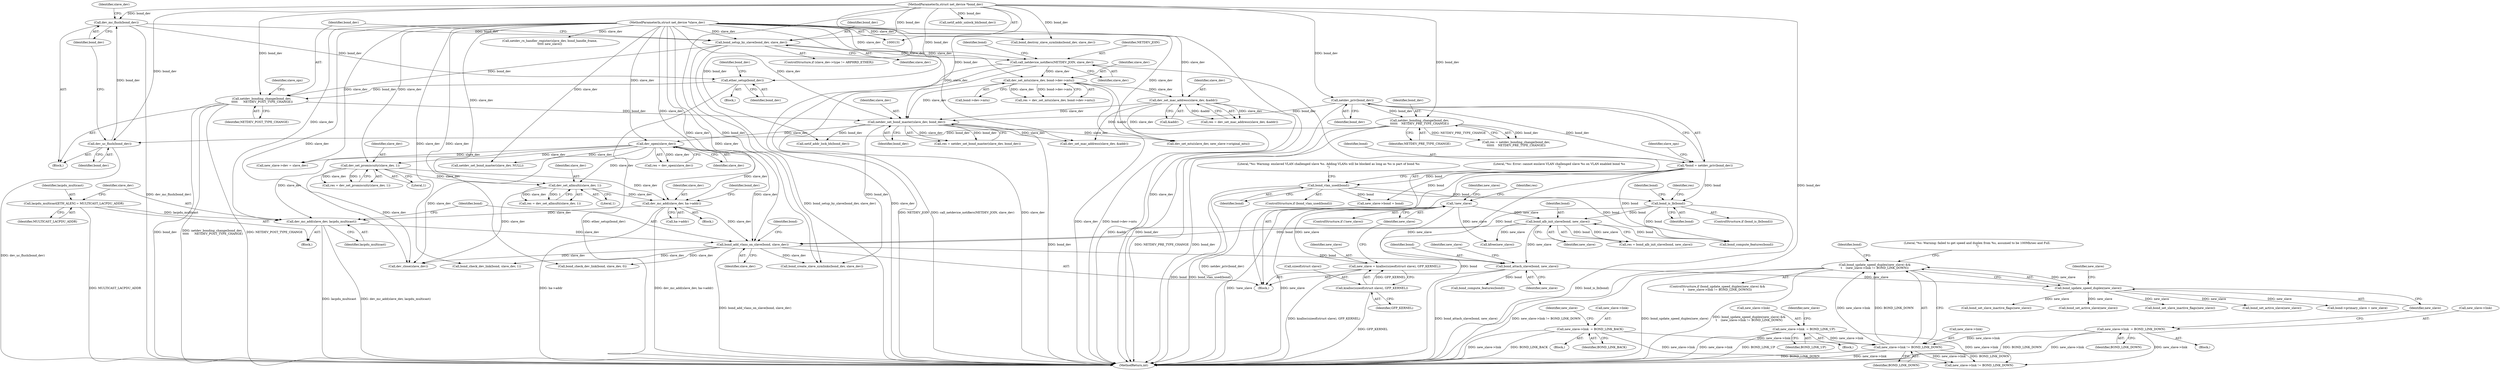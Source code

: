 digraph "0_linux_550fd08c2cebad61c548def135f67aba284c6162_0@API" {
"1000796" [label="(Call,bond_update_speed_duplex(new_slave) &&\n\t    (new_slave->link != BOND_LINK_DOWN))"];
"1000797" [label="(Call,bond_update_speed_duplex(new_slave))"];
"1000648" [label="(Call,bond_attach_slave(bond, new_slave))"];
"1000640" [label="(Call,bond_add_vlans_on_slave(bond, slave_dev))"];
"1000570" [label="(Call,bond_alb_init_slave(bond, new_slave))"];
"1000565" [label="(Call,bond_is_lb(bond))"];
"1000210" [label="(Call,bond_vlan_used(bond))"];
"1000136" [label="(Call,*bond = netdev_priv(bond_dev))"];
"1000138" [label="(Call,netdev_priv(bond_dev))"];
"1000132" [label="(MethodParameterIn,struct net_device *bond_dev)"];
"1000442" [label="(Call,!new_slave)"];
"1000435" [label="(Call,new_slave = kzalloc(sizeof(struct slave), GFP_KERNEL))"];
"1000437" [label="(Call,kzalloc(sizeof(struct slave), GFP_KERNEL))"];
"1000637" [label="(Call,dev_mc_add(slave_dev, lacpdu_multicast))"];
"1000617" [label="(Call,dev_mc_add(slave_dev, ha->addr))"];
"1000594" [label="(Call,dev_set_promiscuity(slave_dev, 1))"];
"1000133" [label="(MethodParameterIn,struct net_device *slave_dev)"];
"1000538" [label="(Call,dev_open(slave_dev))"];
"1000526" [label="(Call,netdev_set_bond_master(slave_dev, bond_dev))"];
"1000464" [label="(Call,dev_set_mtu(slave_dev, bond->dev->mtu))"];
"1000413" [label="(Call,call_netdevice_notifiers(NETDEV_JOIN, slave_dev))"];
"1000326" [label="(Call,bond_setup_by_slave(bond_dev, slave_dev))"];
"1000318" [label="(Call,dev_mc_flush(bond_dev))"];
"1000316" [label="(Call,dev_uc_flush(bond_dev))"];
"1000296" [label="(Call,netdev_bonding_change(bond_dev,\n\t\t\t\t\t\t    NETDEV_PRE_TYPE_CHANGE))"];
"1000513" [label="(Call,dev_set_mac_address(slave_dev, &addr))"];
"1000338" [label="(Call,netdev_bonding_change(bond_dev,\n \t\t\t\t\t      NETDEV_POST_TYPE_CHANGE))"];
"1000331" [label="(Call,ether_setup(bond_dev))"];
"1000609" [label="(Call,dev_set_allmulti(slave_dev, 1))"];
"1000634" [label="(Call,lacpdu_multicast[ETH_ALEN] = MULTICAST_LACPDU_ADDR)"];
"1000799" [label="(Call,new_slave->link != BOND_LINK_DOWN)"];
"1000790" [label="(Call,new_slave->link  = BOND_LINK_DOWN)"];
"1000776" [label="(Call,new_slave->link  = BOND_LINK_UP)"];
"1000758" [label="(Call,new_slave->link  = BOND_LINK_BACK)"];
"1000436" [label="(Identifier,new_slave)"];
"1000415" [label="(Identifier,slave_dev)"];
"1001084" [label="(Call,kfree(new_slave))"];
"1000209" [label="(ControlStructure,if (bond_vlan_used(bond)))"];
"1001046" [label="(Call,netdev_set_bond_master(slave_dev, NULL))"];
"1000138" [label="(Call,netdev_priv(bond_dev))"];
"1000296" [label="(Call,netdev_bonding_change(bond_dev,\n\t\t\t\t\t\t    NETDEV_PRE_TYPE_CHANGE))"];
"1001004" [label="(Call,netdev_rx_handler_register(slave_dev, bond_handle_frame,\n\t\t\t\t\t new_slave))"];
"1000331" [label="(Call,ether_setup(bond_dev))"];
"1000642" [label="(Identifier,slave_dev)"];
"1000649" [label="(Identifier,bond)"];
"1001091" [label="(MethodReturn,int)"];
"1000133" [label="(MethodParameterIn,struct net_device *slave_dev)"];
"1000554" [label="(Call,new_slave->dev = slave_dev)"];
"1000635" [label="(Identifier,lacpdu_multicast)"];
"1000794" [label="(Identifier,BOND_LINK_DOWN)"];
"1000929" [label="(Call,bond_set_active_slave(new_slave))"];
"1000581" [label="(Identifier,bond)"];
"1000211" [label="(Identifier,bond)"];
"1000370" [label="(Identifier,slave_ops)"];
"1000610" [label="(Identifier,slave_dev)"];
"1000466" [label="(Call,bond->dev->mtu)"];
"1000803" [label="(Identifier,BOND_LINK_DOWN)"];
"1001078" [label="(Call,dev_set_mtu(slave_dev, new_slave->original_mtu))"];
"1000317" [label="(Identifier,bond_dev)"];
"1000806" [label="(Literal,\"%s: Warning: failed to get speed and duplex from %s, assumed to be 100Mb/sec and Full.\n\")"];
"1000465" [label="(Identifier,slave_dev)"];
"1000755" [label="(Block,)"];
"1000797" [label="(Call,bond_update_speed_duplex(new_slave))"];
"1000759" [label="(Call,new_slave->link)"];
"1000527" [label="(Identifier,slave_dev)"];
"1000513" [label="(Call,dev_set_mac_address(slave_dev, &addr))"];
"1000609" [label="(Call,dev_set_allmulti(slave_dev, 1))"];
"1000780" [label="(Identifier,BOND_LINK_UP)"];
"1000446" [label="(Identifier,res)"];
"1000834" [label="(Identifier,bond)"];
"1001087" [label="(Call,bond_compute_features(bond))"];
"1000414" [label="(Identifier,NETDEV_JOIN)"];
"1000323" [label="(Identifier,slave_dev)"];
"1000594" [label="(Call,dev_set_promiscuity(slave_dev, 1))"];
"1000617" [label="(Call,dev_mc_add(slave_dev, ha->addr))"];
"1000648" [label="(Call,bond_attach_slave(bond, new_slave))"];
"1000298" [label="(Identifier,NETDEV_PRE_TYPE_CHANGE)"];
"1000571" [label="(Identifier,bond)"];
"1000777" [label="(Call,new_slave->link)"];
"1000799" [label="(Call,new_slave->link != BOND_LINK_DOWN)"];
"1000297" [label="(Identifier,bond_dev)"];
"1000136" [label="(Call,*bond = netdev_priv(bond_dev))"];
"1000595" [label="(Identifier,slave_dev)"];
"1000758" [label="(Call,new_slave->link  = BOND_LINK_BACK)"];
"1000632" [label="(Block,)"];
"1000536" [label="(Call,res = dev_open(slave_dev))"];
"1000637" [label="(Call,dev_mc_add(slave_dev, lacpdu_multicast))"];
"1000282" [label="(Block,)"];
"1000572" [label="(Identifier,new_slave)"];
"1000435" [label="(Call,new_slave = kzalloc(sizeof(struct slave), GFP_KERNEL))"];
"1000339" [label="(Identifier,bond_dev)"];
"1000638" [label="(Identifier,slave_dev)"];
"1000440" [label="(Identifier,GFP_KERNEL)"];
"1000515" [label="(Call,&addr)"];
"1000653" [label="(Identifier,new_slave)"];
"1000860" [label="(Call,bond->primary_slave = new_slave)"];
"1000568" [label="(Call,res = bond_alb_init_slave(bond, new_slave))"];
"1000142" [label="(Identifier,slave_ops)"];
"1000619" [label="(Call,ha->addr)"];
"1000762" [label="(Identifier,BOND_LINK_BACK)"];
"1000798" [label="(Identifier,new_slave)"];
"1000413" [label="(Call,call_netdevice_notifiers(NETDEV_JOIN, slave_dev))"];
"1000570" [label="(Call,bond_alb_init_slave(bond, new_slave))"];
"1000335" [label="(Identifier,bond_dev)"];
"1000641" [label="(Identifier,bond)"];
"1000539" [label="(Identifier,slave_dev)"];
"1000230" [label="(Literal,\"%s: Warning: enslaved VLAN challenged slave %s. Adding VLANs will be blocked as long as %s is part of bond %s\n\")"];
"1000538" [label="(Call,dev_open(slave_dev))"];
"1000327" [label="(Identifier,bond_dev)"];
"1000514" [label="(Identifier,slave_dev)"];
"1000796" [label="(Call,bond_update_speed_duplex(new_slave) &&\n\t    (new_slave->link != BOND_LINK_DOWN))"];
"1000611" [label="(Literal,1)"];
"1000318" [label="(Call,dev_mc_flush(bond_dev))"];
"1000340" [label="(Identifier,NETDEV_POST_TYPE_CHANGE)"];
"1000332" [label="(Identifier,bond_dev)"];
"1000592" [label="(Call,res = dev_set_promiscuity(slave_dev, 1))"];
"1000596" [label="(Literal,1)"];
"1000511" [label="(Call,res = dev_set_mac_address(slave_dev, &addr))"];
"1000783" [label="(Identifier,new_slave)"];
"1000132" [label="(MethodParameterIn,struct net_device *bond_dev)"];
"1000666" [label="(Call,bond_compute_features(bond))"];
"1000791" [label="(Call,new_slave->link)"];
"1000790" [label="(Call,new_slave->link  = BOND_LINK_DOWN)"];
"1001043" [label="(Call,dev_close(slave_dev))"];
"1000569" [label="(Identifier,res)"];
"1000214" [label="(Literal,\"%s: Error: cannot enslave VLAN challenged slave %s on VLAN enabled bond %s\n\")"];
"1000566" [label="(Identifier,bond)"];
"1000646" [label="(Identifier,bond)"];
"1000623" [label="(Identifier,bond_dev)"];
"1000330" [label="(Block,)"];
"1000320" [label="(ControlStructure,if (slave_dev->type != ARPHRD_ETHER))"];
"1000743" [label="(Call,bond_check_dev_link(bond, slave_dev, 0))"];
"1001029" [label="(Call,new_slave->link != BOND_LINK_DOWN)"];
"1000615" [label="(Call,netif_addr_lock_bh(bond_dev))"];
"1000622" [label="(Call,netif_addr_unlock_bh(bond_dev))"];
"1000316" [label="(Call,dev_uc_flush(bond_dev))"];
"1000134" [label="(Block,)"];
"1000438" [label="(Call,sizeof(struct slave))"];
"1001073" [label="(Call,dev_set_mac_address(slave_dev, &addr))"];
"1000996" [label="(Call,bond_create_slave_symlinks(bond_dev, slave_dev))"];
"1000443" [label="(Identifier,new_slave)"];
"1000584" [label="(Block,)"];
"1000776" [label="(Call,new_slave->link  = BOND_LINK_UP)"];
"1000801" [label="(Identifier,new_slave)"];
"1000294" [label="(Call,res = netdev_bonding_change(bond_dev,\n\t\t\t\t\t\t    NETDEV_PRE_TYPE_CHANGE))"];
"1000326" [label="(Call,bond_setup_by_slave(bond_dev, slave_dev))"];
"1000462" [label="(Call,res = dev_set_mtu(slave_dev, bond->dev->mtu))"];
"1000528" [label="(Identifier,bond_dev)"];
"1000883" [label="(Call,bond_set_slave_inactive_flags(new_slave))"];
"1000420" [label="(Identifier,bond)"];
"1000442" [label="(Call,!new_slave)"];
"1000464" [label="(Call,dev_set_mtu(slave_dev, bond->dev->mtu))"];
"1000939" [label="(Call,bond_set_active_slave(new_slave))"];
"1000139" [label="(Identifier,bond_dev)"];
"1000787" [label="(Block,)"];
"1000765" [label="(Identifier,new_slave)"];
"1000634" [label="(Call,lacpdu_multicast[ETH_ALEN] = MULTICAST_LACPDU_ADDR)"];
"1000889" [label="(Call,bond_set_slave_inactive_flags(new_slave))"];
"1000437" [label="(Call,kzalloc(sizeof(struct slave), GFP_KERNEL))"];
"1000328" [label="(Identifier,slave_dev)"];
"1000137" [label="(Identifier,bond)"];
"1000338" [label="(Call,netdev_bonding_change(bond_dev,\n \t\t\t\t\t      NETDEV_POST_TYPE_CHANGE))"];
"1000319" [label="(Identifier,bond_dev)"];
"1000452" [label="(Identifier,new_slave)"];
"1000210" [label="(Call,bond_vlan_used(bond))"];
"1000795" [label="(ControlStructure,if (bond_update_speed_duplex(new_slave) &&\n\t    (new_slave->link != BOND_LINK_DOWN)))"];
"1000636" [label="(Identifier,MULTICAST_LACPDU_ADDR)"];
"1000650" [label="(Identifier,new_slave)"];
"1000800" [label="(Call,new_slave->link)"];
"1000607" [label="(Call,res = dev_set_allmulti(slave_dev, 1))"];
"1000618" [label="(Identifier,slave_dev)"];
"1000526" [label="(Call,netdev_set_bond_master(slave_dev, bond_dev))"];
"1000773" [label="(Block,)"];
"1000549" [label="(Call,new_slave->bond = bond)"];
"1000639" [label="(Identifier,lacpdu_multicast)"];
"1000441" [label="(ControlStructure,if (!new_slave))"];
"1000694" [label="(Call,bond_check_dev_link(bond, slave_dev, 1))"];
"1000564" [label="(ControlStructure,if (bond_is_lb(bond)))"];
"1000640" [label="(Call,bond_add_vlans_on_slave(bond, slave_dev))"];
"1000524" [label="(Call,res = netdev_set_bond_master(slave_dev, bond_dev))"];
"1001039" [label="(Call,bond_destroy_slave_symlinks(bond_dev, slave_dev))"];
"1000565" [label="(Call,bond_is_lb(bond))"];
"1000796" -> "1000795"  [label="AST: "];
"1000796" -> "1000797"  [label="CFG: "];
"1000796" -> "1000799"  [label="CFG: "];
"1000797" -> "1000796"  [label="AST: "];
"1000799" -> "1000796"  [label="AST: "];
"1000806" -> "1000796"  [label="CFG: "];
"1000834" -> "1000796"  [label="CFG: "];
"1000796" -> "1001091"  [label="DDG: bond_update_speed_duplex(new_slave) &&\n\t    (new_slave->link != BOND_LINK_DOWN)"];
"1000796" -> "1001091"  [label="DDG: new_slave->link != BOND_LINK_DOWN"];
"1000796" -> "1001091"  [label="DDG: bond_update_speed_duplex(new_slave)"];
"1000797" -> "1000796"  [label="DDG: new_slave"];
"1000799" -> "1000796"  [label="DDG: new_slave->link"];
"1000799" -> "1000796"  [label="DDG: BOND_LINK_DOWN"];
"1000797" -> "1000798"  [label="CFG: "];
"1000798" -> "1000797"  [label="AST: "];
"1000801" -> "1000797"  [label="CFG: "];
"1000648" -> "1000797"  [label="DDG: new_slave"];
"1000797" -> "1000860"  [label="DDG: new_slave"];
"1000797" -> "1000883"  [label="DDG: new_slave"];
"1000797" -> "1000889"  [label="DDG: new_slave"];
"1000797" -> "1000929"  [label="DDG: new_slave"];
"1000797" -> "1000939"  [label="DDG: new_slave"];
"1000648" -> "1000134"  [label="AST: "];
"1000648" -> "1000650"  [label="CFG: "];
"1000649" -> "1000648"  [label="AST: "];
"1000650" -> "1000648"  [label="AST: "];
"1000653" -> "1000648"  [label="CFG: "];
"1000648" -> "1001091"  [label="DDG: bond_attach_slave(bond, new_slave)"];
"1000640" -> "1000648"  [label="DDG: bond"];
"1000442" -> "1000648"  [label="DDG: new_slave"];
"1000570" -> "1000648"  [label="DDG: new_slave"];
"1000648" -> "1000666"  [label="DDG: bond"];
"1000640" -> "1000134"  [label="AST: "];
"1000640" -> "1000642"  [label="CFG: "];
"1000641" -> "1000640"  [label="AST: "];
"1000642" -> "1000640"  [label="AST: "];
"1000646" -> "1000640"  [label="CFG: "];
"1000640" -> "1001091"  [label="DDG: bond_add_vlans_on_slave(bond, slave_dev)"];
"1000570" -> "1000640"  [label="DDG: bond"];
"1000565" -> "1000640"  [label="DDG: bond"];
"1000637" -> "1000640"  [label="DDG: slave_dev"];
"1000617" -> "1000640"  [label="DDG: slave_dev"];
"1000133" -> "1000640"  [label="DDG: slave_dev"];
"1000538" -> "1000640"  [label="DDG: slave_dev"];
"1000640" -> "1000694"  [label="DDG: slave_dev"];
"1000640" -> "1000743"  [label="DDG: slave_dev"];
"1000640" -> "1000996"  [label="DDG: slave_dev"];
"1000640" -> "1001043"  [label="DDG: slave_dev"];
"1000570" -> "1000568"  [label="AST: "];
"1000570" -> "1000572"  [label="CFG: "];
"1000571" -> "1000570"  [label="AST: "];
"1000572" -> "1000570"  [label="AST: "];
"1000568" -> "1000570"  [label="CFG: "];
"1000570" -> "1000568"  [label="DDG: bond"];
"1000570" -> "1000568"  [label="DDG: new_slave"];
"1000565" -> "1000570"  [label="DDG: bond"];
"1000442" -> "1000570"  [label="DDG: new_slave"];
"1000570" -> "1001084"  [label="DDG: new_slave"];
"1000570" -> "1001087"  [label="DDG: bond"];
"1000565" -> "1000564"  [label="AST: "];
"1000565" -> "1000566"  [label="CFG: "];
"1000566" -> "1000565"  [label="AST: "];
"1000569" -> "1000565"  [label="CFG: "];
"1000581" -> "1000565"  [label="CFG: "];
"1000565" -> "1001091"  [label="DDG: bond_is_lb(bond)"];
"1000210" -> "1000565"  [label="DDG: bond"];
"1000136" -> "1000565"  [label="DDG: bond"];
"1000565" -> "1001087"  [label="DDG: bond"];
"1000210" -> "1000209"  [label="AST: "];
"1000210" -> "1000211"  [label="CFG: "];
"1000211" -> "1000210"  [label="AST: "];
"1000214" -> "1000210"  [label="CFG: "];
"1000230" -> "1000210"  [label="CFG: "];
"1000210" -> "1001091"  [label="DDG: bond_vlan_used(bond)"];
"1000210" -> "1001091"  [label="DDG: bond"];
"1000136" -> "1000210"  [label="DDG: bond"];
"1000210" -> "1000549"  [label="DDG: bond"];
"1000210" -> "1001087"  [label="DDG: bond"];
"1000136" -> "1000134"  [label="AST: "];
"1000136" -> "1000138"  [label="CFG: "];
"1000137" -> "1000136"  [label="AST: "];
"1000138" -> "1000136"  [label="AST: "];
"1000142" -> "1000136"  [label="CFG: "];
"1000136" -> "1001091"  [label="DDG: netdev_priv(bond_dev)"];
"1000136" -> "1001091"  [label="DDG: bond"];
"1000138" -> "1000136"  [label="DDG: bond_dev"];
"1000136" -> "1000549"  [label="DDG: bond"];
"1000136" -> "1001087"  [label="DDG: bond"];
"1000138" -> "1000139"  [label="CFG: "];
"1000139" -> "1000138"  [label="AST: "];
"1000138" -> "1001091"  [label="DDG: bond_dev"];
"1000132" -> "1000138"  [label="DDG: bond_dev"];
"1000138" -> "1000296"  [label="DDG: bond_dev"];
"1000138" -> "1000526"  [label="DDG: bond_dev"];
"1000132" -> "1000131"  [label="AST: "];
"1000132" -> "1001091"  [label="DDG: bond_dev"];
"1000132" -> "1000296"  [label="DDG: bond_dev"];
"1000132" -> "1000316"  [label="DDG: bond_dev"];
"1000132" -> "1000318"  [label="DDG: bond_dev"];
"1000132" -> "1000326"  [label="DDG: bond_dev"];
"1000132" -> "1000331"  [label="DDG: bond_dev"];
"1000132" -> "1000338"  [label="DDG: bond_dev"];
"1000132" -> "1000526"  [label="DDG: bond_dev"];
"1000132" -> "1000615"  [label="DDG: bond_dev"];
"1000132" -> "1000622"  [label="DDG: bond_dev"];
"1000132" -> "1000996"  [label="DDG: bond_dev"];
"1000132" -> "1001039"  [label="DDG: bond_dev"];
"1000442" -> "1000441"  [label="AST: "];
"1000442" -> "1000443"  [label="CFG: "];
"1000443" -> "1000442"  [label="AST: "];
"1000446" -> "1000442"  [label="CFG: "];
"1000452" -> "1000442"  [label="CFG: "];
"1000442" -> "1001091"  [label="DDG: !new_slave"];
"1000442" -> "1001091"  [label="DDG: new_slave"];
"1000435" -> "1000442"  [label="DDG: new_slave"];
"1000442" -> "1001084"  [label="DDG: new_slave"];
"1000435" -> "1000134"  [label="AST: "];
"1000435" -> "1000437"  [label="CFG: "];
"1000436" -> "1000435"  [label="AST: "];
"1000437" -> "1000435"  [label="AST: "];
"1000443" -> "1000435"  [label="CFG: "];
"1000435" -> "1001091"  [label="DDG: kzalloc(sizeof(struct slave), GFP_KERNEL)"];
"1000437" -> "1000435"  [label="DDG: GFP_KERNEL"];
"1000437" -> "1000440"  [label="CFG: "];
"1000438" -> "1000437"  [label="AST: "];
"1000440" -> "1000437"  [label="AST: "];
"1000437" -> "1001091"  [label="DDG: GFP_KERNEL"];
"1000637" -> "1000632"  [label="AST: "];
"1000637" -> "1000639"  [label="CFG: "];
"1000638" -> "1000637"  [label="AST: "];
"1000639" -> "1000637"  [label="AST: "];
"1000641" -> "1000637"  [label="CFG: "];
"1000637" -> "1001091"  [label="DDG: lacpdu_multicast"];
"1000637" -> "1001091"  [label="DDG: dev_mc_add(slave_dev, lacpdu_multicast)"];
"1000617" -> "1000637"  [label="DDG: slave_dev"];
"1000133" -> "1000637"  [label="DDG: slave_dev"];
"1000538" -> "1000637"  [label="DDG: slave_dev"];
"1000634" -> "1000637"  [label="DDG: lacpdu_multicast"];
"1000617" -> "1000584"  [label="AST: "];
"1000617" -> "1000619"  [label="CFG: "];
"1000618" -> "1000617"  [label="AST: "];
"1000619" -> "1000617"  [label="AST: "];
"1000623" -> "1000617"  [label="CFG: "];
"1000617" -> "1001091"  [label="DDG: dev_mc_add(slave_dev, ha->addr)"];
"1000617" -> "1001091"  [label="DDG: ha->addr"];
"1000594" -> "1000617"  [label="DDG: slave_dev"];
"1000609" -> "1000617"  [label="DDG: slave_dev"];
"1000133" -> "1000617"  [label="DDG: slave_dev"];
"1000538" -> "1000617"  [label="DDG: slave_dev"];
"1000594" -> "1000592"  [label="AST: "];
"1000594" -> "1000596"  [label="CFG: "];
"1000595" -> "1000594"  [label="AST: "];
"1000596" -> "1000594"  [label="AST: "];
"1000592" -> "1000594"  [label="CFG: "];
"1000594" -> "1000592"  [label="DDG: slave_dev"];
"1000594" -> "1000592"  [label="DDG: 1"];
"1000133" -> "1000594"  [label="DDG: slave_dev"];
"1000538" -> "1000594"  [label="DDG: slave_dev"];
"1000594" -> "1000609"  [label="DDG: slave_dev"];
"1000594" -> "1001043"  [label="DDG: slave_dev"];
"1000133" -> "1000131"  [label="AST: "];
"1000133" -> "1001091"  [label="DDG: slave_dev"];
"1000133" -> "1000326"  [label="DDG: slave_dev"];
"1000133" -> "1000413"  [label="DDG: slave_dev"];
"1000133" -> "1000464"  [label="DDG: slave_dev"];
"1000133" -> "1000513"  [label="DDG: slave_dev"];
"1000133" -> "1000526"  [label="DDG: slave_dev"];
"1000133" -> "1000538"  [label="DDG: slave_dev"];
"1000133" -> "1000554"  [label="DDG: slave_dev"];
"1000133" -> "1000609"  [label="DDG: slave_dev"];
"1000133" -> "1000694"  [label="DDG: slave_dev"];
"1000133" -> "1000743"  [label="DDG: slave_dev"];
"1000133" -> "1000996"  [label="DDG: slave_dev"];
"1000133" -> "1001004"  [label="DDG: slave_dev"];
"1000133" -> "1001039"  [label="DDG: slave_dev"];
"1000133" -> "1001043"  [label="DDG: slave_dev"];
"1000133" -> "1001046"  [label="DDG: slave_dev"];
"1000133" -> "1001073"  [label="DDG: slave_dev"];
"1000133" -> "1001078"  [label="DDG: slave_dev"];
"1000538" -> "1000536"  [label="AST: "];
"1000538" -> "1000539"  [label="CFG: "];
"1000539" -> "1000538"  [label="AST: "];
"1000536" -> "1000538"  [label="CFG: "];
"1000538" -> "1000536"  [label="DDG: slave_dev"];
"1000526" -> "1000538"  [label="DDG: slave_dev"];
"1000538" -> "1000554"  [label="DDG: slave_dev"];
"1000538" -> "1000609"  [label="DDG: slave_dev"];
"1000538" -> "1001043"  [label="DDG: slave_dev"];
"1000538" -> "1001046"  [label="DDG: slave_dev"];
"1000526" -> "1000524"  [label="AST: "];
"1000526" -> "1000528"  [label="CFG: "];
"1000527" -> "1000526"  [label="AST: "];
"1000528" -> "1000526"  [label="AST: "];
"1000524" -> "1000526"  [label="CFG: "];
"1000526" -> "1001091"  [label="DDG: bond_dev"];
"1000526" -> "1000524"  [label="DDG: slave_dev"];
"1000526" -> "1000524"  [label="DDG: bond_dev"];
"1000464" -> "1000526"  [label="DDG: slave_dev"];
"1000513" -> "1000526"  [label="DDG: slave_dev"];
"1000338" -> "1000526"  [label="DDG: bond_dev"];
"1000526" -> "1000615"  [label="DDG: bond_dev"];
"1000526" -> "1000996"  [label="DDG: bond_dev"];
"1000526" -> "1001073"  [label="DDG: slave_dev"];
"1000526" -> "1001078"  [label="DDG: slave_dev"];
"1000464" -> "1000462"  [label="AST: "];
"1000464" -> "1000466"  [label="CFG: "];
"1000465" -> "1000464"  [label="AST: "];
"1000466" -> "1000464"  [label="AST: "];
"1000462" -> "1000464"  [label="CFG: "];
"1000464" -> "1001091"  [label="DDG: slave_dev"];
"1000464" -> "1001091"  [label="DDG: bond->dev->mtu"];
"1000464" -> "1000462"  [label="DDG: slave_dev"];
"1000464" -> "1000462"  [label="DDG: bond->dev->mtu"];
"1000413" -> "1000464"  [label="DDG: slave_dev"];
"1000464" -> "1000513"  [label="DDG: slave_dev"];
"1000413" -> "1000134"  [label="AST: "];
"1000413" -> "1000415"  [label="CFG: "];
"1000414" -> "1000413"  [label="AST: "];
"1000415" -> "1000413"  [label="AST: "];
"1000420" -> "1000413"  [label="CFG: "];
"1000413" -> "1001091"  [label="DDG: NETDEV_JOIN"];
"1000413" -> "1001091"  [label="DDG: call_netdevice_notifiers(NETDEV_JOIN, slave_dev)"];
"1000413" -> "1001091"  [label="DDG: slave_dev"];
"1000326" -> "1000413"  [label="DDG: slave_dev"];
"1000326" -> "1000320"  [label="AST: "];
"1000326" -> "1000328"  [label="CFG: "];
"1000327" -> "1000326"  [label="AST: "];
"1000328" -> "1000326"  [label="AST: "];
"1000339" -> "1000326"  [label="CFG: "];
"1000326" -> "1001091"  [label="DDG: bond_setup_by_slave(bond_dev, slave_dev)"];
"1000326" -> "1001091"  [label="DDG: slave_dev"];
"1000318" -> "1000326"  [label="DDG: bond_dev"];
"1000326" -> "1000338"  [label="DDG: bond_dev"];
"1000318" -> "1000282"  [label="AST: "];
"1000318" -> "1000319"  [label="CFG: "];
"1000319" -> "1000318"  [label="AST: "];
"1000323" -> "1000318"  [label="CFG: "];
"1000318" -> "1001091"  [label="DDG: dev_mc_flush(bond_dev)"];
"1000316" -> "1000318"  [label="DDG: bond_dev"];
"1000318" -> "1000331"  [label="DDG: bond_dev"];
"1000316" -> "1000282"  [label="AST: "];
"1000316" -> "1000317"  [label="CFG: "];
"1000317" -> "1000316"  [label="AST: "];
"1000319" -> "1000316"  [label="CFG: "];
"1000316" -> "1001091"  [label="DDG: dev_uc_flush(bond_dev)"];
"1000296" -> "1000316"  [label="DDG: bond_dev"];
"1000296" -> "1000294"  [label="AST: "];
"1000296" -> "1000298"  [label="CFG: "];
"1000297" -> "1000296"  [label="AST: "];
"1000298" -> "1000296"  [label="AST: "];
"1000294" -> "1000296"  [label="CFG: "];
"1000296" -> "1001091"  [label="DDG: NETDEV_PRE_TYPE_CHANGE"];
"1000296" -> "1001091"  [label="DDG: bond_dev"];
"1000296" -> "1000294"  [label="DDG: bond_dev"];
"1000296" -> "1000294"  [label="DDG: NETDEV_PRE_TYPE_CHANGE"];
"1000513" -> "1000511"  [label="AST: "];
"1000513" -> "1000515"  [label="CFG: "];
"1000514" -> "1000513"  [label="AST: "];
"1000515" -> "1000513"  [label="AST: "];
"1000511" -> "1000513"  [label="CFG: "];
"1000513" -> "1001091"  [label="DDG: &addr"];
"1000513" -> "1000511"  [label="DDG: slave_dev"];
"1000513" -> "1000511"  [label="DDG: &addr"];
"1000513" -> "1001073"  [label="DDG: &addr"];
"1000513" -> "1001078"  [label="DDG: slave_dev"];
"1000338" -> "1000282"  [label="AST: "];
"1000338" -> "1000340"  [label="CFG: "];
"1000339" -> "1000338"  [label="AST: "];
"1000340" -> "1000338"  [label="AST: "];
"1000370" -> "1000338"  [label="CFG: "];
"1000338" -> "1001091"  [label="DDG: bond_dev"];
"1000338" -> "1001091"  [label="DDG: netdev_bonding_change(bond_dev,\n \t\t\t\t\t      NETDEV_POST_TYPE_CHANGE)"];
"1000338" -> "1001091"  [label="DDG: NETDEV_POST_TYPE_CHANGE"];
"1000331" -> "1000338"  [label="DDG: bond_dev"];
"1000331" -> "1000330"  [label="AST: "];
"1000331" -> "1000332"  [label="CFG: "];
"1000332" -> "1000331"  [label="AST: "];
"1000335" -> "1000331"  [label="CFG: "];
"1000331" -> "1001091"  [label="DDG: ether_setup(bond_dev)"];
"1000609" -> "1000607"  [label="AST: "];
"1000609" -> "1000611"  [label="CFG: "];
"1000610" -> "1000609"  [label="AST: "];
"1000611" -> "1000609"  [label="AST: "];
"1000607" -> "1000609"  [label="CFG: "];
"1000609" -> "1000607"  [label="DDG: slave_dev"];
"1000609" -> "1000607"  [label="DDG: 1"];
"1000609" -> "1001043"  [label="DDG: slave_dev"];
"1000634" -> "1000632"  [label="AST: "];
"1000634" -> "1000636"  [label="CFG: "];
"1000635" -> "1000634"  [label="AST: "];
"1000636" -> "1000634"  [label="AST: "];
"1000638" -> "1000634"  [label="CFG: "];
"1000634" -> "1001091"  [label="DDG: MULTICAST_LACPDU_ADDR"];
"1000799" -> "1000803"  [label="CFG: "];
"1000800" -> "1000799"  [label="AST: "];
"1000803" -> "1000799"  [label="AST: "];
"1000799" -> "1001091"  [label="DDG: BOND_LINK_DOWN"];
"1000799" -> "1001091"  [label="DDG: new_slave->link"];
"1000790" -> "1000799"  [label="DDG: new_slave->link"];
"1000776" -> "1000799"  [label="DDG: new_slave->link"];
"1000758" -> "1000799"  [label="DDG: new_slave->link"];
"1000799" -> "1001029"  [label="DDG: new_slave->link"];
"1000799" -> "1001029"  [label="DDG: BOND_LINK_DOWN"];
"1000790" -> "1000787"  [label="AST: "];
"1000790" -> "1000794"  [label="CFG: "];
"1000791" -> "1000790"  [label="AST: "];
"1000794" -> "1000790"  [label="AST: "];
"1000798" -> "1000790"  [label="CFG: "];
"1000790" -> "1001091"  [label="DDG: new_slave->link"];
"1000790" -> "1001091"  [label="DDG: BOND_LINK_DOWN"];
"1000790" -> "1001029"  [label="DDG: new_slave->link"];
"1000776" -> "1000773"  [label="AST: "];
"1000776" -> "1000780"  [label="CFG: "];
"1000777" -> "1000776"  [label="AST: "];
"1000780" -> "1000776"  [label="AST: "];
"1000783" -> "1000776"  [label="CFG: "];
"1000776" -> "1001091"  [label="DDG: BOND_LINK_UP"];
"1000776" -> "1001091"  [label="DDG: new_slave->link"];
"1000776" -> "1001029"  [label="DDG: new_slave->link"];
"1000758" -> "1000755"  [label="AST: "];
"1000758" -> "1000762"  [label="CFG: "];
"1000759" -> "1000758"  [label="AST: "];
"1000762" -> "1000758"  [label="AST: "];
"1000765" -> "1000758"  [label="CFG: "];
"1000758" -> "1001091"  [label="DDG: BOND_LINK_BACK"];
"1000758" -> "1001091"  [label="DDG: new_slave->link"];
"1000758" -> "1001029"  [label="DDG: new_slave->link"];
}
